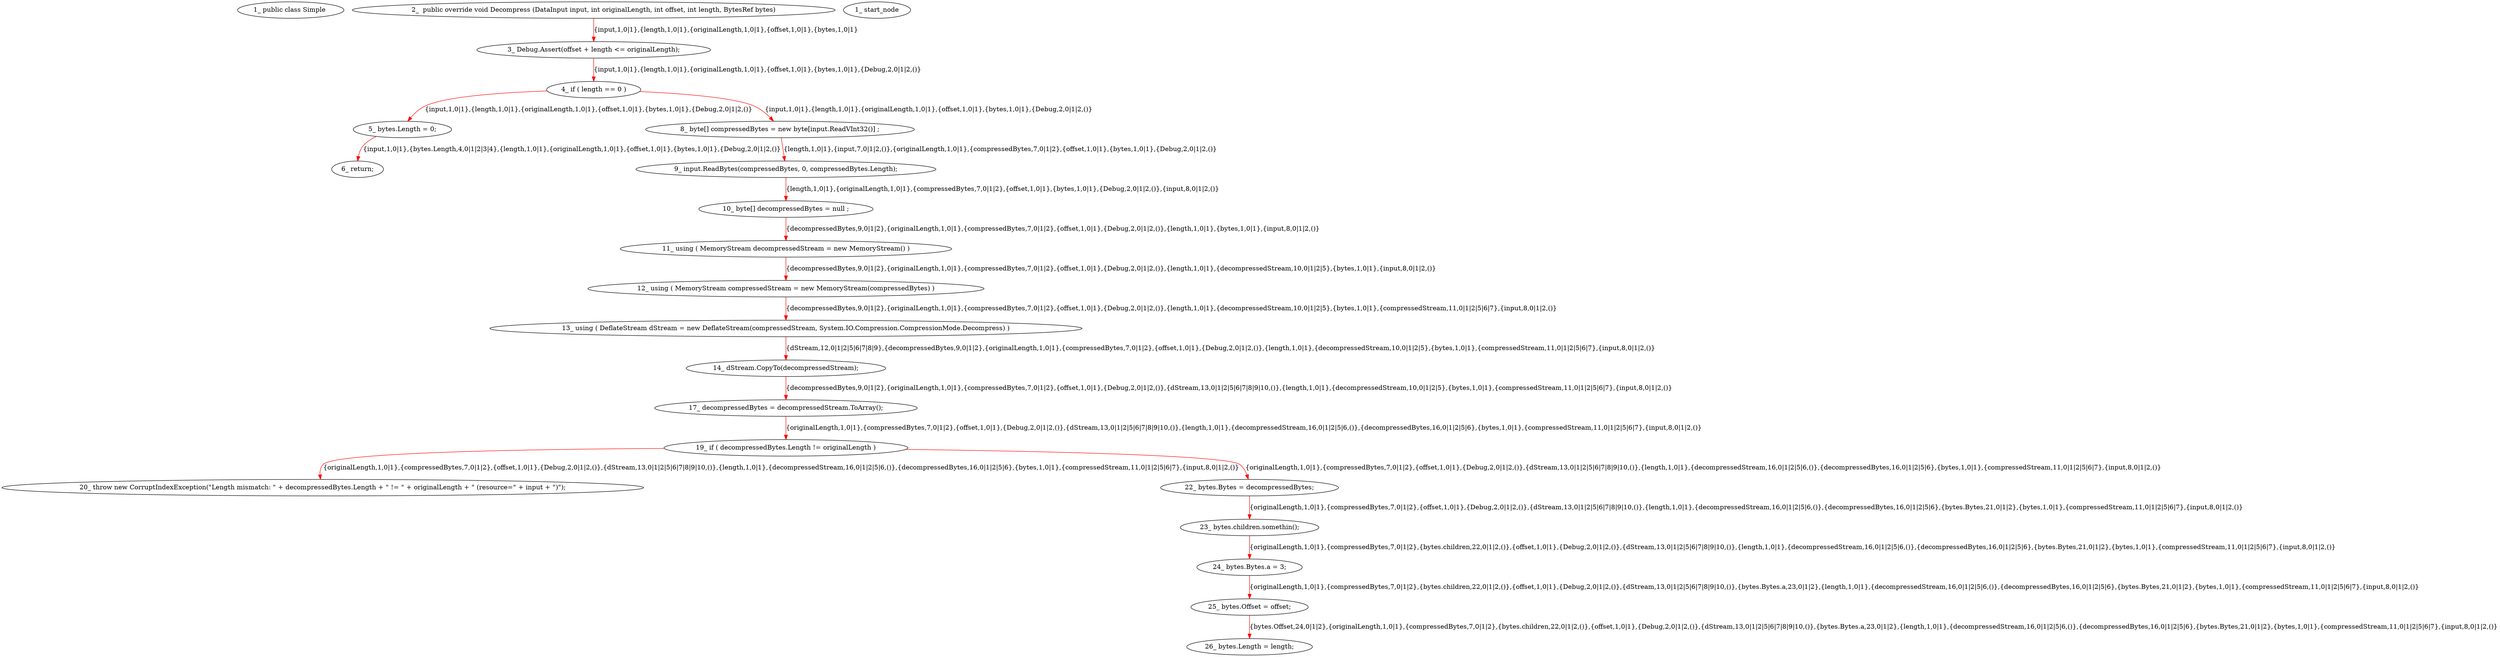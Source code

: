 digraph  {
6 [label="1_\ public\ class\ Simple\ ", type_label=class_declaration];
10 [label="2_\ \ public\ override\ void\ Decompress\ \(DataInput\ input,\ int\ originalLength,\ int\ offset,\ int\ length,\ BytesRef\ bytes\)", type_label=method_declaration];
32 [label="3_\ Debug\.Assert\(offset\ \+\ length\ <=\ originalLength\);", type_label=expression_statement];
44 [label="4_\ if\ \(\ length\ ==\ 0\ \)", type_label=if];
49 [label="5_\ bytes\.Length\ =\ 0;", type_label=expression_statement];
56 [label="6_\ return;", type_label=expression_statement];
57 [label="8_\ byte\[\]\ compressedBytes\ =\ new\ byte\[input\.ReadVInt32\(\)\]\ ;", type_label=local_declaration];
74 [label="9_\ input\.ReadBytes\(compressedBytes,\ 0,\ compressedBytes\.Length\);", type_label=expression_statement];
88 [label="10_\ byte\[\]\ decompressedBytes\ =\ null\ ;", type_label=local_declaration];
97 [label="11_\ using\ \(\ MemoryStream\ decompressedStream\ =\ new\ MemoryStream\(\)\ \)", type_label=using];
107 [label="12_\ using\ \(\ MemoryStream\ compressedStream\ =\ new\ MemoryStream\(compressedBytes\)\ \)", type_label=using];
119 [label="13_\ using\ \(\ DeflateStream\ dStream\ =\ new\ DeflateStream\(compressedStream,\ System\.IO\.Compression\.CompressionMode\.Decompress\)\ \)", type_label=using];
141 [label="14_\ dStream\.CopyTo\(decompressedStream\);", type_label=expression_statement];
149 [label="17_\ decompressedBytes\ =\ decompressedStream\.ToArray\(\);", type_label=expression_statement];
158 [label="19_\ if\ \(\ decompressedBytes\.Length\ !=\ originalLength\ \)", type_label=if];
165 [label="20_\ throw\ new\ CorruptIndexException\(\"Length\ mismatch:\ \"\ \+\ decompressedBytes\.Length\ \+\ \"\ !=\ \"\ \+\ originalLength\ \+\ \"\ \(resource=\"\ \+\ input\ \+\ \"\)\"\);", type_label=expression_statement];
185 [label="22_\ bytes\.Bytes\ =\ decompressedBytes;", type_label=expression_statement];
192 [label="23_\ bytes\.children\.somethin\(\);", type_label=expression_statement];
200 [label="24_\ bytes\.Bytes\.a\ =\ 3;", type_label=expression_statement];
209 [label="25_\ bytes\.Offset\ =\ offset;", type_label=expression_statement];
216 [label="26_\ bytes\.Length\ =\ length;", type_label=expression_statement];
1 [label="1_\ start_node", type_label=start];
10 -> 32  [color=red, controlflow_type=first_next_line, edge_type=CFG_edge, key=0, label="{input,1,0|1},{length,1,0|1},{originalLength,1,0|1},{offset,1,0|1},{bytes,1,0|1}"];
32 -> 44  [color=red, controlflow_type="next_line 1", edge_type=CFG_edge, key=0, label="{input,1,0|1},{length,1,0|1},{originalLength,1,0|1},{offset,1,0|1},{bytes,1,0|1},{Debug,2,0|1|2,()}"];
44 -> 49  [color=red, controlflow_type=pos_next, edge_type=CFG_edge, key=0, label="{input,1,0|1},{length,1,0|1},{originalLength,1,0|1},{offset,1,0|1},{bytes,1,0|1},{Debug,2,0|1|2,()}"];
44 -> 57  [color=red, controlflow_type=next_line, edge_type=CFG_edge, key=0, label="{input,1,0|1},{length,1,0|1},{originalLength,1,0|1},{offset,1,0|1},{bytes,1,0|1},{Debug,2,0|1|2,()}"];
49 -> 56  [color=red, controlflow_type="next_line 1", edge_type=CFG_edge, key=0, label="{input,1,0|1},{bytes.Length,4,0|1|2|3|4},{length,1,0|1},{originalLength,1,0|1},{offset,1,0|1},{bytes,1,0|1},{Debug,2,0|1|2,()}"];
57 -> 74  [color=red, controlflow_type="next_line 1", edge_type=CFG_edge, key=0, label="{length,1,0|1},{input,7,0|1|2,()},{originalLength,1,0|1},{compressedBytes,7,0|1|2},{offset,1,0|1},{bytes,1,0|1},{Debug,2,0|1|2,()}"];
74 -> 88  [color=red, controlflow_type="next_line 1", edge_type=CFG_edge, key=0, label="{length,1,0|1},{originalLength,1,0|1},{compressedBytes,7,0|1|2},{offset,1,0|1},{bytes,1,0|1},{Debug,2,0|1|2,()},{input,8,0|1|2,()}"];
88 -> 97  [color=red, controlflow_type="next_line 1", edge_type=CFG_edge, key=0, label="{decompressedBytes,9,0|1|2},{originalLength,1,0|1},{compressedBytes,7,0|1|2},{offset,1,0|1},{Debug,2,0|1|2,()},{length,1,0|1},{bytes,1,0|1},{input,8,0|1|2,()}"];
97 -> 107  [color=red, controlflow_type=first_next_line, edge_type=CFG_edge, key=0, label="{decompressedBytes,9,0|1|2},{originalLength,1,0|1},{compressedBytes,7,0|1|2},{offset,1,0|1},{Debug,2,0|1|2,()},{length,1,0|1},{decompressedStream,10,0|1|2|5},{bytes,1,0|1},{input,8,0|1|2,()}"];
107 -> 119  [color=red, controlflow_type=first_next_line, edge_type=CFG_edge, key=0, label="{decompressedBytes,9,0|1|2},{originalLength,1,0|1},{compressedBytes,7,0|1|2},{offset,1,0|1},{Debug,2,0|1|2,()},{length,1,0|1},{decompressedStream,10,0|1|2|5},{bytes,1,0|1},{compressedStream,11,0|1|2|5|6|7},{input,8,0|1|2,()}"];
119 -> 141  [color=red, controlflow_type=first_next_line, edge_type=CFG_edge, key=0, label="{dStream,12,0|1|2|5|6|7|8|9},{decompressedBytes,9,0|1|2},{originalLength,1,0|1},{compressedBytes,7,0|1|2},{offset,1,0|1},{Debug,2,0|1|2,()},{length,1,0|1},{decompressedStream,10,0|1|2|5},{bytes,1,0|1},{compressedStream,11,0|1|2|5|6|7},{input,8,0|1|2,()}"];
141 -> 149  [color=red, controlflow_type="next_line *", edge_type=CFG_edge, key=0, label="{decompressedBytes,9,0|1|2},{originalLength,1,0|1},{compressedBytes,7,0|1|2},{offset,1,0|1},{Debug,2,0|1|2,()},{dStream,13,0|1|2|5|6|7|8|9|10,()},{length,1,0|1},{decompressedStream,10,0|1|2|5},{bytes,1,0|1},{compressedStream,11,0|1|2|5|6|7},{input,8,0|1|2,()}"];
149 -> 158  [color=red, controlflow_type="next_line *", edge_type=CFG_edge, key=0, label="{originalLength,1,0|1},{compressedBytes,7,0|1|2},{offset,1,0|1},{Debug,2,0|1|2,()},{dStream,13,0|1|2|5|6|7|8|9|10,()},{length,1,0|1},{decompressedStream,16,0|1|2|5|6,()},{decompressedBytes,16,0|1|2|5|6},{bytes,1,0|1},{compressedStream,11,0|1|2|5|6|7},{input,8,0|1|2,()}"];
158 -> 165  [color=red, controlflow_type=pos_next, edge_type=CFG_edge, key=0, label="{originalLength,1,0|1},{compressedBytes,7,0|1|2},{offset,1,0|1},{Debug,2,0|1|2,()},{dStream,13,0|1|2|5|6|7|8|9|10,()},{length,1,0|1},{decompressedStream,16,0|1|2|5|6,()},{decompressedBytes,16,0|1|2|5|6},{bytes,1,0|1},{compressedStream,11,0|1|2|5|6|7},{input,8,0|1|2,()}"];
158 -> 185  [color=red, controlflow_type=next_line, edge_type=CFG_edge, key=0, label="{originalLength,1,0|1},{compressedBytes,7,0|1|2},{offset,1,0|1},{Debug,2,0|1|2,()},{dStream,13,0|1|2|5|6|7|8|9|10,()},{length,1,0|1},{decompressedStream,16,0|1|2|5|6,()},{decompressedBytes,16,0|1|2|5|6},{bytes,1,0|1},{compressedStream,11,0|1|2|5|6|7},{input,8,0|1|2,()}"];
185 -> 192  [color=red, controlflow_type="next_line 1", edge_type=CFG_edge, key=0, label="{originalLength,1,0|1},{compressedBytes,7,0|1|2},{offset,1,0|1},{Debug,2,0|1|2,()},{dStream,13,0|1|2|5|6|7|8|9|10,()},{length,1,0|1},{decompressedStream,16,0|1|2|5|6,()},{decompressedBytes,16,0|1|2|5|6},{bytes.Bytes,21,0|1|2},{bytes,1,0|1},{compressedStream,11,0|1|2|5|6|7},{input,8,0|1|2,()}"];
192 -> 200  [color=red, controlflow_type="next_line 1", edge_type=CFG_edge, key=0, label="{originalLength,1,0|1},{compressedBytes,7,0|1|2},{bytes.children,22,0|1|2,()},{offset,1,0|1},{Debug,2,0|1|2,()},{dStream,13,0|1|2|5|6|7|8|9|10,()},{length,1,0|1},{decompressedStream,16,0|1|2|5|6,()},{decompressedBytes,16,0|1|2|5|6},{bytes.Bytes,21,0|1|2},{bytes,1,0|1},{compressedStream,11,0|1|2|5|6|7},{input,8,0|1|2,()}"];
200 -> 209  [color=red, controlflow_type="next_line 1", edge_type=CFG_edge, key=0, label="{originalLength,1,0|1},{compressedBytes,7,0|1|2},{bytes.children,22,0|1|2,()},{offset,1,0|1},{Debug,2,0|1|2,()},{dStream,13,0|1|2|5|6|7|8|9|10,()},{bytes.Bytes.a,23,0|1|2},{length,1,0|1},{decompressedStream,16,0|1|2|5|6,()},{decompressedBytes,16,0|1|2|5|6},{bytes.Bytes,21,0|1|2},{bytes,1,0|1},{compressedStream,11,0|1|2|5|6|7},{input,8,0|1|2,()}"];
209 -> 216  [color=red, controlflow_type="next_line 1", edge_type=CFG_edge, key=0, label="{bytes.Offset,24,0|1|2},{originalLength,1,0|1},{compressedBytes,7,0|1|2},{bytes.children,22,0|1|2,()},{offset,1,0|1},{Debug,2,0|1|2,()},{dStream,13,0|1|2|5|6|7|8|9|10,()},{bytes.Bytes.a,23,0|1|2},{length,1,0|1},{decompressedStream,16,0|1|2|5|6,()},{decompressedBytes,16,0|1|2|5|6},{bytes.Bytes,21,0|1|2},{bytes,1,0|1},{compressedStream,11,0|1|2|5|6|7},{input,8,0|1|2,()}"];
}
